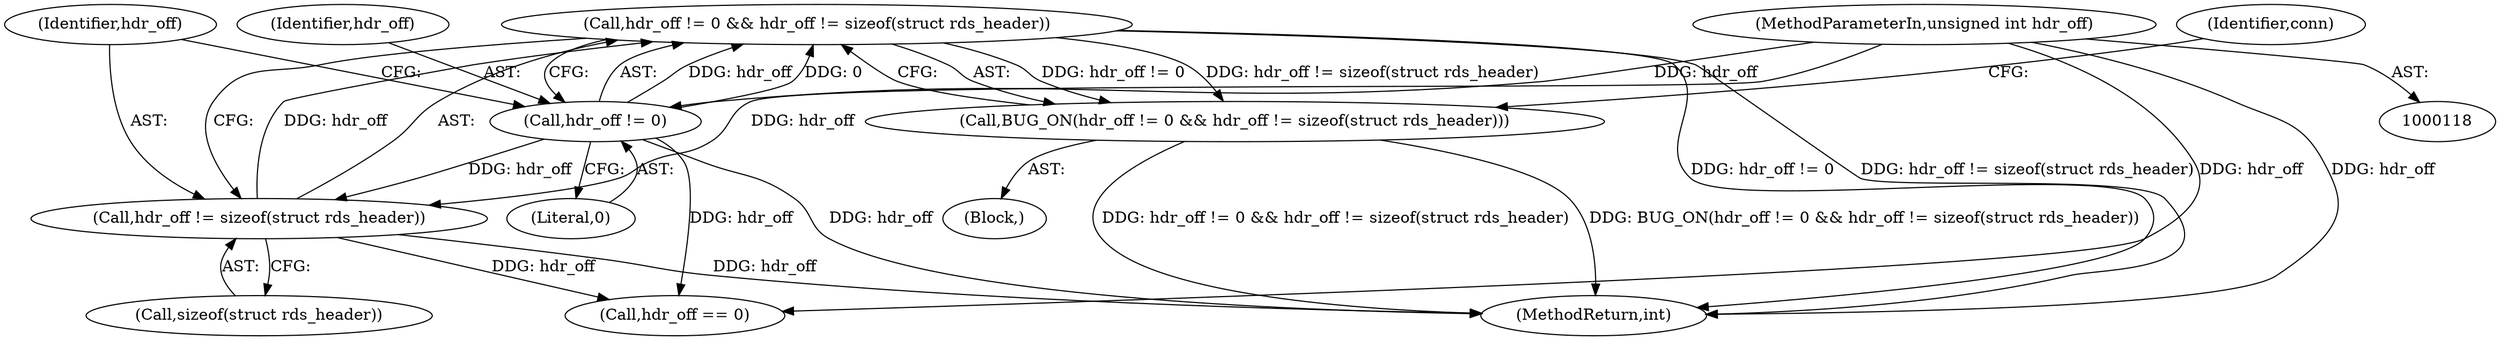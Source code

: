 digraph "0_linux_6094628bfd94323fc1cea05ec2c6affd98c18f7f@API" {
"1000181" [label="(Call,hdr_off != 0 && hdr_off != sizeof(struct rds_header))"];
"1000182" [label="(Call,hdr_off != 0)"];
"1000121" [label="(MethodParameterIn,unsigned int hdr_off)"];
"1000185" [label="(Call,hdr_off != sizeof(struct rds_header))"];
"1000180" [label="(Call,BUG_ON(hdr_off != 0 && hdr_off != sizeof(struct rds_header)))"];
"1000181" [label="(Call,hdr_off != 0 && hdr_off != sizeof(struct rds_header))"];
"1000180" [label="(Call,BUG_ON(hdr_off != 0 && hdr_off != sizeof(struct rds_header)))"];
"1000121" [label="(MethodParameterIn,unsigned int hdr_off)"];
"1000186" [label="(Identifier,hdr_off)"];
"1000184" [label="(Literal,0)"];
"1000185" [label="(Call,hdr_off != sizeof(struct rds_header))"];
"1000124" [label="(Block,)"];
"1000183" [label="(Identifier,hdr_off)"];
"1000192" [label="(Identifier,conn)"];
"1001051" [label="(MethodReturn,int)"];
"1000182" [label="(Call,hdr_off != 0)"];
"1000892" [label="(Call,hdr_off == 0)"];
"1000187" [label="(Call,sizeof(struct rds_header))"];
"1000181" -> "1000180"  [label="AST: "];
"1000181" -> "1000182"  [label="CFG: "];
"1000181" -> "1000185"  [label="CFG: "];
"1000182" -> "1000181"  [label="AST: "];
"1000185" -> "1000181"  [label="AST: "];
"1000180" -> "1000181"  [label="CFG: "];
"1000181" -> "1001051"  [label="DDG: hdr_off != 0"];
"1000181" -> "1001051"  [label="DDG: hdr_off != sizeof(struct rds_header)"];
"1000181" -> "1000180"  [label="DDG: hdr_off != 0"];
"1000181" -> "1000180"  [label="DDG: hdr_off != sizeof(struct rds_header)"];
"1000182" -> "1000181"  [label="DDG: hdr_off"];
"1000182" -> "1000181"  [label="DDG: 0"];
"1000185" -> "1000181"  [label="DDG: hdr_off"];
"1000182" -> "1000184"  [label="CFG: "];
"1000183" -> "1000182"  [label="AST: "];
"1000184" -> "1000182"  [label="AST: "];
"1000186" -> "1000182"  [label="CFG: "];
"1000182" -> "1001051"  [label="DDG: hdr_off"];
"1000121" -> "1000182"  [label="DDG: hdr_off"];
"1000182" -> "1000185"  [label="DDG: hdr_off"];
"1000182" -> "1000892"  [label="DDG: hdr_off"];
"1000121" -> "1000118"  [label="AST: "];
"1000121" -> "1001051"  [label="DDG: hdr_off"];
"1000121" -> "1000185"  [label="DDG: hdr_off"];
"1000121" -> "1000892"  [label="DDG: hdr_off"];
"1000185" -> "1000187"  [label="CFG: "];
"1000186" -> "1000185"  [label="AST: "];
"1000187" -> "1000185"  [label="AST: "];
"1000185" -> "1001051"  [label="DDG: hdr_off"];
"1000185" -> "1000892"  [label="DDG: hdr_off"];
"1000180" -> "1000124"  [label="AST: "];
"1000192" -> "1000180"  [label="CFG: "];
"1000180" -> "1001051"  [label="DDG: hdr_off != 0 && hdr_off != sizeof(struct rds_header)"];
"1000180" -> "1001051"  [label="DDG: BUG_ON(hdr_off != 0 && hdr_off != sizeof(struct rds_header))"];
}
